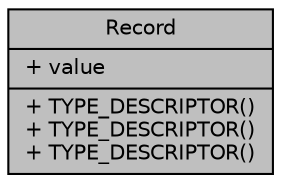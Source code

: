 digraph "Record"
{
 // INTERACTIVE_SVG=YES
 // LATEX_PDF_SIZE
  edge [fontname="Helvetica",fontsize="10",labelfontname="Helvetica",labelfontsize="10"];
  node [fontname="Helvetica",fontsize="10",shape=record];
  Node1 [label="{Record\n|+ value\l|+ TYPE_DESCRIPTOR()\l+ TYPE_DESCRIPTOR()\l+ TYPE_DESCRIPTOR()\l}",height=0.2,width=0.4,color="black", fillcolor="grey75", style="filled", fontcolor="black",tooltip=" "];
}
